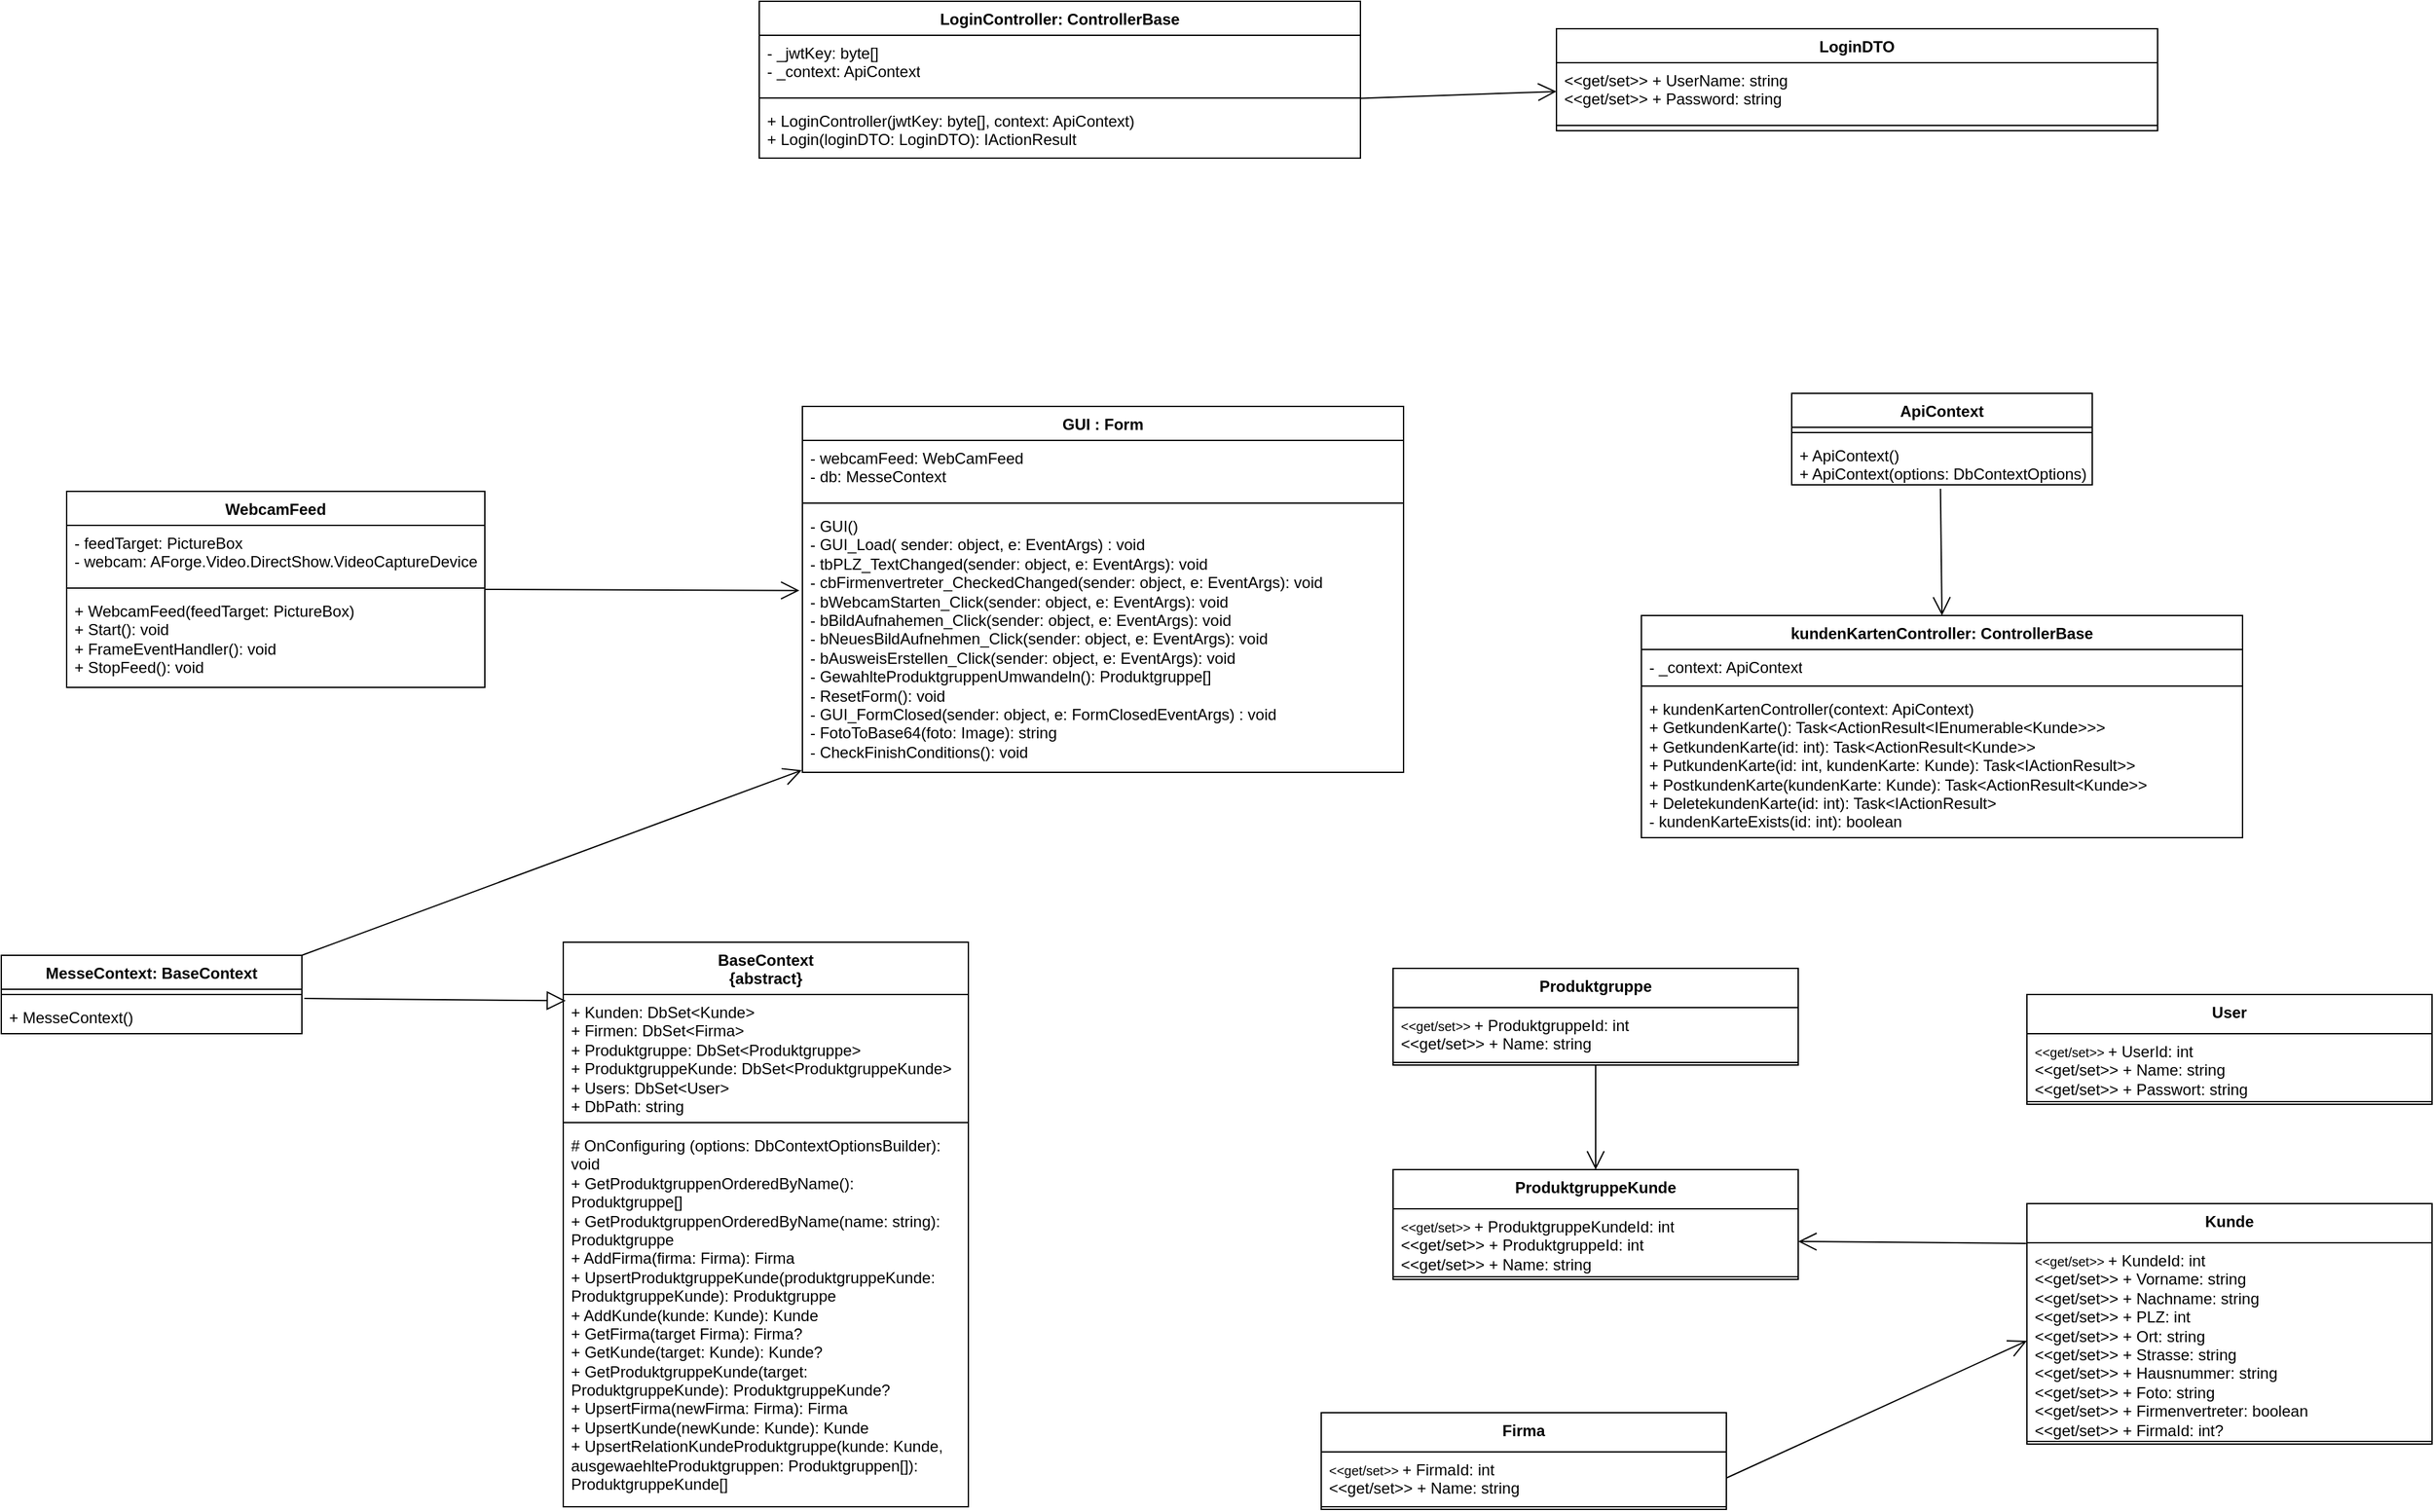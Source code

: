 <mxfile version="22.1.21" type="device">
  <diagram id="C5RBs43oDa-KdzZeNtuy" name="Page-1">
    <mxGraphModel dx="2420" dy="1998" grid="1" gridSize="10" guides="1" tooltips="1" connect="1" arrows="1" fold="1" page="1" pageScale="1" pageWidth="827" pageHeight="1169" math="0" shadow="0">
      <root>
        <mxCell id="WIyWlLk6GJQsqaUBKTNV-0" />
        <mxCell id="WIyWlLk6GJQsqaUBKTNV-1" parent="WIyWlLk6GJQsqaUBKTNV-0" />
        <mxCell id="BIAJ-L611Rqp3ycmqJVY-12" value="GUI : Form" style="swimlane;fontStyle=1;align=center;verticalAlign=top;childLayout=stackLayout;horizontal=1;startSize=26;horizontalStack=0;resizeParent=1;resizeParentMax=0;resizeLast=0;collapsible=1;marginBottom=0;whiteSpace=wrap;html=1;" parent="WIyWlLk6GJQsqaUBKTNV-1" vertex="1">
          <mxGeometry x="183" y="-410" width="460" height="280" as="geometry" />
        </mxCell>
        <mxCell id="BIAJ-L611Rqp3ycmqJVY-13" value="- webcamFeed: WebCamFeed&lt;br&gt;- db: MesseContext" style="text;strokeColor=none;fillColor=none;align=left;verticalAlign=top;spacingLeft=4;spacingRight=4;overflow=hidden;rotatable=0;points=[[0,0.5],[1,0.5]];portConstraint=eastwest;whiteSpace=wrap;html=1;" parent="BIAJ-L611Rqp3ycmqJVY-12" vertex="1">
          <mxGeometry y="26" width="460" height="44" as="geometry" />
        </mxCell>
        <mxCell id="BIAJ-L611Rqp3ycmqJVY-14" value="" style="line;strokeWidth=1;fillColor=none;align=left;verticalAlign=middle;spacingTop=-1;spacingLeft=3;spacingRight=3;rotatable=0;labelPosition=right;points=[];portConstraint=eastwest;strokeColor=inherit;" parent="BIAJ-L611Rqp3ycmqJVY-12" vertex="1">
          <mxGeometry y="70" width="460" height="8" as="geometry" />
        </mxCell>
        <mxCell id="BIAJ-L611Rqp3ycmqJVY-15" value="- GUI()&lt;br&gt;- GUI_Load( sender: object, e: EventArgs) : void&lt;br&gt;- tbPLZ_TextChanged(sender: object, e: EventArgs): void&lt;br&gt;- cbFirmenvertreter_CheckedChanged(sender: object, e: EventArgs): void&lt;br&gt;- bWebcamStarten_Click(sender: object, e: EventArgs): void&lt;br&gt;- bBildAufnahemen_Click(sender: object, e: EventArgs): void&lt;br&gt;- bNeuesBildAufnehmen_Click(sender: object, e: EventArgs): void&lt;br&gt;- bAusweisErstellen_Click(sender: object, e: EventArgs): void&lt;br&gt;- GewahlteProduktgruppenUmwandeln(): Produktgruppe[]&lt;br&gt;- ResetForm(): void&lt;br&gt;- GUI_FormClosed(sender: object, e: FormClosedEventArgs) : void&lt;br&gt;- FotoToBase64(foto: Image): string&lt;br&gt;- CheckFinishConditions(): void" style="text;strokeColor=none;fillColor=none;align=left;verticalAlign=top;spacingLeft=4;spacingRight=4;overflow=hidden;rotatable=0;points=[[0,0.5],[1,0.5]];portConstraint=eastwest;whiteSpace=wrap;html=1;" parent="BIAJ-L611Rqp3ycmqJVY-12" vertex="1">
          <mxGeometry y="78" width="460" height="202" as="geometry" />
        </mxCell>
        <mxCell id="BIAJ-L611Rqp3ycmqJVY-16" value="WebcamFeed" style="swimlane;fontStyle=1;align=center;verticalAlign=top;childLayout=stackLayout;horizontal=1;startSize=26;horizontalStack=0;resizeParent=1;resizeParentMax=0;resizeLast=0;collapsible=1;marginBottom=0;whiteSpace=wrap;html=1;" parent="WIyWlLk6GJQsqaUBKTNV-1" vertex="1">
          <mxGeometry x="-380" y="-345" width="320" height="150" as="geometry" />
        </mxCell>
        <mxCell id="BIAJ-L611Rqp3ycmqJVY-17" value="- feedTarget: PictureBox&lt;br&gt;- webcam: AForge.Video.DirectShow.VideoCaptureDevice" style="text;strokeColor=none;fillColor=none;align=left;verticalAlign=top;spacingLeft=4;spacingRight=4;overflow=hidden;rotatable=0;points=[[0,0.5],[1,0.5]];portConstraint=eastwest;whiteSpace=wrap;html=1;" parent="BIAJ-L611Rqp3ycmqJVY-16" vertex="1">
          <mxGeometry y="26" width="320" height="44" as="geometry" />
        </mxCell>
        <mxCell id="BIAJ-L611Rqp3ycmqJVY-18" value="" style="line;strokeWidth=1;fillColor=none;align=left;verticalAlign=middle;spacingTop=-1;spacingLeft=3;spacingRight=3;rotatable=0;labelPosition=right;points=[];portConstraint=eastwest;strokeColor=inherit;" parent="BIAJ-L611Rqp3ycmqJVY-16" vertex="1">
          <mxGeometry y="70" width="320" height="8" as="geometry" />
        </mxCell>
        <mxCell id="BIAJ-L611Rqp3ycmqJVY-19" value="+ WebcamFeed(feedTarget: PictureBox)&lt;br&gt;+ Start(): void&lt;br&gt;+ FrameEventHandler(): void&lt;br&gt;+ StopFeed(): void" style="text;strokeColor=none;fillColor=none;align=left;verticalAlign=top;spacingLeft=4;spacingRight=4;overflow=hidden;rotatable=0;points=[[0,0.5],[1,0.5]];portConstraint=eastwest;whiteSpace=wrap;html=1;" parent="BIAJ-L611Rqp3ycmqJVY-16" vertex="1">
          <mxGeometry y="78" width="320" height="72" as="geometry" />
        </mxCell>
        <mxCell id="BIAJ-L611Rqp3ycmqJVY-20" value="MesseContext: BaseContext" style="swimlane;fontStyle=1;align=center;verticalAlign=top;childLayout=stackLayout;horizontal=1;startSize=26;horizontalStack=0;resizeParent=1;resizeParentMax=0;resizeLast=0;collapsible=1;marginBottom=0;whiteSpace=wrap;html=1;" parent="WIyWlLk6GJQsqaUBKTNV-1" vertex="1">
          <mxGeometry x="-430" y="10" width="230" height="60" as="geometry" />
        </mxCell>
        <mxCell id="BIAJ-L611Rqp3ycmqJVY-22" value="" style="line;strokeWidth=1;fillColor=none;align=left;verticalAlign=middle;spacingTop=-1;spacingLeft=3;spacingRight=3;rotatable=0;labelPosition=right;points=[];portConstraint=eastwest;strokeColor=inherit;" parent="BIAJ-L611Rqp3ycmqJVY-20" vertex="1">
          <mxGeometry y="26" width="230" height="8" as="geometry" />
        </mxCell>
        <mxCell id="BIAJ-L611Rqp3ycmqJVY-23" value="+ MesseContext()" style="text;strokeColor=none;fillColor=none;align=left;verticalAlign=top;spacingLeft=4;spacingRight=4;overflow=hidden;rotatable=0;points=[[0,0.5],[1,0.5]];portConstraint=eastwest;whiteSpace=wrap;html=1;" parent="BIAJ-L611Rqp3ycmqJVY-20" vertex="1">
          <mxGeometry y="34" width="230" height="26" as="geometry" />
        </mxCell>
        <mxCell id="BIAJ-L611Rqp3ycmqJVY-24" value="ApiContext" style="swimlane;fontStyle=1;align=center;verticalAlign=top;childLayout=stackLayout;horizontal=1;startSize=26;horizontalStack=0;resizeParent=1;resizeParentMax=0;resizeLast=0;collapsible=1;marginBottom=0;whiteSpace=wrap;html=1;" parent="WIyWlLk6GJQsqaUBKTNV-1" vertex="1">
          <mxGeometry x="940" y="-420" width="230" height="70" as="geometry" />
        </mxCell>
        <mxCell id="BIAJ-L611Rqp3ycmqJVY-25" value="" style="line;strokeWidth=1;fillColor=none;align=left;verticalAlign=middle;spacingTop=-1;spacingLeft=3;spacingRight=3;rotatable=0;labelPosition=right;points=[];portConstraint=eastwest;strokeColor=inherit;" parent="BIAJ-L611Rqp3ycmqJVY-24" vertex="1">
          <mxGeometry y="26" width="230" height="8" as="geometry" />
        </mxCell>
        <mxCell id="BIAJ-L611Rqp3ycmqJVY-26" value="+ ApiContext()&lt;br&gt;+ ApiContext(options: DbContextOptions)" style="text;strokeColor=none;fillColor=none;align=left;verticalAlign=top;spacingLeft=4;spacingRight=4;overflow=hidden;rotatable=0;points=[[0,0.5],[1,0.5]];portConstraint=eastwest;whiteSpace=wrap;html=1;" parent="BIAJ-L611Rqp3ycmqJVY-24" vertex="1">
          <mxGeometry y="34" width="230" height="36" as="geometry" />
        </mxCell>
        <mxCell id="BIAJ-L611Rqp3ycmqJVY-27" value="BaseContext&lt;br&gt;{abstract}" style="swimlane;fontStyle=1;align=center;verticalAlign=top;childLayout=stackLayout;horizontal=1;startSize=40;horizontalStack=0;resizeParent=1;resizeParentMax=0;resizeLast=0;collapsible=1;marginBottom=0;whiteSpace=wrap;html=1;" parent="WIyWlLk6GJQsqaUBKTNV-1" vertex="1">
          <mxGeometry width="310" height="432" as="geometry">
            <mxRectangle x="-300" y="390" width="110" height="30" as="alternateBounds" />
          </mxGeometry>
        </mxCell>
        <mxCell id="BIAJ-L611Rqp3ycmqJVY-28" value="+ Kunden: DbSet&amp;lt;Kunde&amp;gt;&lt;br&gt;+ Firmen: DbSet&amp;lt;Firma&amp;gt;&lt;br&gt;+ Produktgruppe: DbSet&amp;lt;Produktgruppe&amp;gt;&lt;br&gt;+ ProduktgruppeKunde: DbSet&amp;lt;ProduktgruppeKunde&amp;gt;&lt;br&gt;+ Users: DbSet&amp;lt;User&amp;gt;&lt;br&gt;+ DbPath: string" style="text;strokeColor=none;fillColor=none;align=left;verticalAlign=top;spacingLeft=4;spacingRight=4;overflow=hidden;rotatable=0;points=[[0,0.5],[1,0.5]];portConstraint=eastwest;whiteSpace=wrap;html=1;" parent="BIAJ-L611Rqp3ycmqJVY-27" vertex="1">
          <mxGeometry y="40" width="310" height="94" as="geometry" />
        </mxCell>
        <mxCell id="BIAJ-L611Rqp3ycmqJVY-29" value="" style="line;strokeWidth=1;fillColor=none;align=left;verticalAlign=middle;spacingTop=-1;spacingLeft=3;spacingRight=3;rotatable=0;labelPosition=right;points=[];portConstraint=eastwest;strokeColor=inherit;" parent="BIAJ-L611Rqp3ycmqJVY-27" vertex="1">
          <mxGeometry y="134" width="310" height="8" as="geometry" />
        </mxCell>
        <mxCell id="BIAJ-L611Rqp3ycmqJVY-30" value="# OnConfiguring (options:&amp;nbsp;DbContextOptionsBuilder): void&lt;br&gt;+ GetProduktgruppenOrderedByName(): Produktgruppe[]&lt;br&gt;+ GetProduktgruppenOrderedByName(name: string): Produktgruppe&lt;br&gt;+ AddFirma(firma: Firma): Firma&lt;br&gt;+ UpsertProduktgruppeKunde(produktgruppeKunde: ProduktgruppeKunde): Produktgruppe&lt;br&gt;+ AddKunde(kunde: Kunde): Kunde&lt;br&gt;+ GetFirma(target Firma): Firma?&lt;br&gt;+ GetKunde(target: Kunde): Kunde?&lt;br&gt;+ GetProduktgruppeKunde(target: ProduktgruppeKunde): ProduktgruppeKunde?&lt;br&gt;+ UpsertFirma(newFirma: Firma): Firma&lt;br&gt;+ UpsertKunde(newKunde: Kunde): Kunde&lt;br&gt;+ UpsertRelationKundeProduktgruppe(kunde: Kunde, ausgewaehlteProduktgruppen: Produktgruppen[]): ProduktgruppeKunde[]&lt;br&gt;" style="text;strokeColor=none;fillColor=none;align=left;verticalAlign=top;spacingLeft=4;spacingRight=4;overflow=hidden;rotatable=0;points=[[0,0.5],[1,0.5]];portConstraint=eastwest;whiteSpace=wrap;html=1;" parent="BIAJ-L611Rqp3ycmqJVY-27" vertex="1">
          <mxGeometry y="142" width="310" height="290" as="geometry" />
        </mxCell>
        <mxCell id="I71dko-NS_L6EX8RtzcQ-0" value="Firma" style="swimlane;fontStyle=1;align=center;verticalAlign=top;childLayout=stackLayout;horizontal=1;startSize=30;horizontalStack=0;resizeParent=1;resizeParentMax=0;resizeLast=0;collapsible=1;marginBottom=0;whiteSpace=wrap;html=1;" vertex="1" parent="WIyWlLk6GJQsqaUBKTNV-1">
          <mxGeometry x="580" y="360" width="310" height="74" as="geometry">
            <mxRectangle x="-300" y="390" width="110" height="30" as="alternateBounds" />
          </mxGeometry>
        </mxCell>
        <mxCell id="I71dko-NS_L6EX8RtzcQ-1" value="&lt;span style=&quot;font-size: 10px;&quot;&gt;&amp;lt;&amp;lt;get/set&amp;gt;&amp;gt;&amp;nbsp;&lt;/span&gt;+ FirmaId: int&lt;br&gt;&amp;lt;&amp;lt;get/set&amp;gt;&amp;gt;&amp;nbsp;+ Name: string" style="text;strokeColor=none;fillColor=none;align=left;verticalAlign=top;spacingLeft=4;spacingRight=4;overflow=hidden;rotatable=0;points=[[0,0.5],[1,0.5]];portConstraint=eastwest;whiteSpace=wrap;html=1;" vertex="1" parent="I71dko-NS_L6EX8RtzcQ-0">
          <mxGeometry y="30" width="310" height="40" as="geometry" />
        </mxCell>
        <mxCell id="I71dko-NS_L6EX8RtzcQ-2" value="" style="line;strokeWidth=1;fillColor=none;align=left;verticalAlign=middle;spacingTop=-1;spacingLeft=3;spacingRight=3;rotatable=0;labelPosition=right;points=[];portConstraint=eastwest;strokeColor=inherit;" vertex="1" parent="I71dko-NS_L6EX8RtzcQ-0">
          <mxGeometry y="70" width="310" height="4" as="geometry" />
        </mxCell>
        <mxCell id="I71dko-NS_L6EX8RtzcQ-4" value="Kunde" style="swimlane;fontStyle=1;align=center;verticalAlign=top;childLayout=stackLayout;horizontal=1;startSize=30;horizontalStack=0;resizeParent=1;resizeParentMax=0;resizeLast=0;collapsible=1;marginBottom=0;whiteSpace=wrap;html=1;" vertex="1" parent="WIyWlLk6GJQsqaUBKTNV-1">
          <mxGeometry x="1120" y="200" width="310" height="184" as="geometry">
            <mxRectangle x="-300" y="390" width="110" height="30" as="alternateBounds" />
          </mxGeometry>
        </mxCell>
        <mxCell id="I71dko-NS_L6EX8RtzcQ-5" value="&lt;span style=&quot;font-size: 10px;&quot;&gt;&amp;lt;&amp;lt;get/set&amp;gt;&amp;gt;&amp;nbsp;&lt;/span&gt;+ KundeId: int&lt;br&gt;&amp;lt;&amp;lt;get/set&amp;gt;&amp;gt;&amp;nbsp;+ Vorname: string&lt;br&gt;&amp;lt;&amp;lt;get/set&amp;gt;&amp;gt;&amp;nbsp;+ Nachname: string&lt;br&gt;&amp;lt;&amp;lt;get/set&amp;gt;&amp;gt;&amp;nbsp;+ PLZ: int&lt;br&gt;&amp;lt;&amp;lt;get/set&amp;gt;&amp;gt;&amp;nbsp;+ Ort: string&lt;br&gt;&amp;lt;&amp;lt;get/set&amp;gt;&amp;gt;&amp;nbsp;+ Strasse: string&lt;br&gt;&amp;lt;&amp;lt;get/set&amp;gt;&amp;gt;&amp;nbsp;+ Hausnummer: string&lt;br&gt;&amp;lt;&amp;lt;get/set&amp;gt;&amp;gt;&amp;nbsp;+ Foto: string&lt;br&gt;&amp;lt;&amp;lt;get/set&amp;gt;&amp;gt;&amp;nbsp;+ Firmenvertreter: boolean&lt;br&gt;&amp;lt;&amp;lt;get/set&amp;gt;&amp;gt; + FirmaId: int?" style="text;strokeColor=none;fillColor=none;align=left;verticalAlign=top;spacingLeft=4;spacingRight=4;overflow=hidden;rotatable=0;points=[[0,0.5],[1,0.5]];portConstraint=eastwest;whiteSpace=wrap;html=1;" vertex="1" parent="I71dko-NS_L6EX8RtzcQ-4">
          <mxGeometry y="30" width="310" height="150" as="geometry" />
        </mxCell>
        <mxCell id="I71dko-NS_L6EX8RtzcQ-6" value="" style="line;strokeWidth=1;fillColor=none;align=left;verticalAlign=middle;spacingTop=-1;spacingLeft=3;spacingRight=3;rotatable=0;labelPosition=right;points=[];portConstraint=eastwest;strokeColor=inherit;" vertex="1" parent="I71dko-NS_L6EX8RtzcQ-4">
          <mxGeometry y="180" width="310" height="4" as="geometry" />
        </mxCell>
        <mxCell id="I71dko-NS_L6EX8RtzcQ-7" value="Produktgruppe" style="swimlane;fontStyle=1;align=center;verticalAlign=top;childLayout=stackLayout;horizontal=1;startSize=30;horizontalStack=0;resizeParent=1;resizeParentMax=0;resizeLast=0;collapsible=1;marginBottom=0;whiteSpace=wrap;html=1;" vertex="1" parent="WIyWlLk6GJQsqaUBKTNV-1">
          <mxGeometry x="635" y="20" width="310" height="74" as="geometry">
            <mxRectangle x="-300" y="390" width="110" height="30" as="alternateBounds" />
          </mxGeometry>
        </mxCell>
        <mxCell id="I71dko-NS_L6EX8RtzcQ-8" value="&lt;span style=&quot;font-size: 10px;&quot;&gt;&amp;lt;&amp;lt;get/set&amp;gt;&amp;gt;&amp;nbsp;&lt;/span&gt;+ ProduktgruppeId: int&lt;br&gt;&amp;lt;&amp;lt;get/set&amp;gt;&amp;gt;&amp;nbsp;+ Name: string" style="text;strokeColor=none;fillColor=none;align=left;verticalAlign=top;spacingLeft=4;spacingRight=4;overflow=hidden;rotatable=0;points=[[0,0.5],[1,0.5]];portConstraint=eastwest;whiteSpace=wrap;html=1;" vertex="1" parent="I71dko-NS_L6EX8RtzcQ-7">
          <mxGeometry y="30" width="310" height="40" as="geometry" />
        </mxCell>
        <mxCell id="I71dko-NS_L6EX8RtzcQ-9" value="" style="line;strokeWidth=1;fillColor=none;align=left;verticalAlign=middle;spacingTop=-1;spacingLeft=3;spacingRight=3;rotatable=0;labelPosition=right;points=[];portConstraint=eastwest;strokeColor=inherit;" vertex="1" parent="I71dko-NS_L6EX8RtzcQ-7">
          <mxGeometry y="70" width="310" height="4" as="geometry" />
        </mxCell>
        <mxCell id="I71dko-NS_L6EX8RtzcQ-10" value="ProduktgruppeKunde" style="swimlane;fontStyle=1;align=center;verticalAlign=top;childLayout=stackLayout;horizontal=1;startSize=30;horizontalStack=0;resizeParent=1;resizeParentMax=0;resizeLast=0;collapsible=1;marginBottom=0;whiteSpace=wrap;html=1;" vertex="1" parent="WIyWlLk6GJQsqaUBKTNV-1">
          <mxGeometry x="635" y="174" width="310" height="84" as="geometry">
            <mxRectangle x="-300" y="390" width="110" height="30" as="alternateBounds" />
          </mxGeometry>
        </mxCell>
        <mxCell id="I71dko-NS_L6EX8RtzcQ-11" value="&lt;span style=&quot;font-size: 10px;&quot;&gt;&amp;lt;&amp;lt;get/set&amp;gt;&amp;gt;&amp;nbsp;&lt;/span&gt;+ ProduktgruppeKundeId: int&lt;br&gt;&amp;lt;&amp;lt;get/set&amp;gt;&amp;gt;&amp;nbsp;+ ProduktgruppeId: int&lt;br&gt;&amp;lt;&amp;lt;get/set&amp;gt;&amp;gt; + Name: string" style="text;strokeColor=none;fillColor=none;align=left;verticalAlign=top;spacingLeft=4;spacingRight=4;overflow=hidden;rotatable=0;points=[[0,0.5],[1,0.5]];portConstraint=eastwest;whiteSpace=wrap;html=1;" vertex="1" parent="I71dko-NS_L6EX8RtzcQ-10">
          <mxGeometry y="30" width="310" height="50" as="geometry" />
        </mxCell>
        <mxCell id="I71dko-NS_L6EX8RtzcQ-12" value="" style="line;strokeWidth=1;fillColor=none;align=left;verticalAlign=middle;spacingTop=-1;spacingLeft=3;spacingRight=3;rotatable=0;labelPosition=right;points=[];portConstraint=eastwest;strokeColor=inherit;" vertex="1" parent="I71dko-NS_L6EX8RtzcQ-10">
          <mxGeometry y="80" width="310" height="4" as="geometry" />
        </mxCell>
        <mxCell id="I71dko-NS_L6EX8RtzcQ-13" value="User" style="swimlane;fontStyle=1;align=center;verticalAlign=top;childLayout=stackLayout;horizontal=1;startSize=30;horizontalStack=0;resizeParent=1;resizeParentMax=0;resizeLast=0;collapsible=1;marginBottom=0;whiteSpace=wrap;html=1;" vertex="1" parent="WIyWlLk6GJQsqaUBKTNV-1">
          <mxGeometry x="1120" y="40" width="310" height="84" as="geometry">
            <mxRectangle x="-300" y="390" width="110" height="30" as="alternateBounds" />
          </mxGeometry>
        </mxCell>
        <mxCell id="I71dko-NS_L6EX8RtzcQ-14" value="&lt;span style=&quot;font-size: 10px;&quot;&gt;&amp;lt;&amp;lt;get/set&amp;gt;&amp;gt;&amp;nbsp;&lt;/span&gt;+ UserId: int&lt;br&gt;&amp;lt;&amp;lt;get/set&amp;gt;&amp;gt;&amp;nbsp;+ Name: string&lt;br&gt;&amp;lt;&amp;lt;get/set&amp;gt;&amp;gt; + Passwort: string" style="text;strokeColor=none;fillColor=none;align=left;verticalAlign=top;spacingLeft=4;spacingRight=4;overflow=hidden;rotatable=0;points=[[0,0.5],[1,0.5]];portConstraint=eastwest;whiteSpace=wrap;html=1;" vertex="1" parent="I71dko-NS_L6EX8RtzcQ-13">
          <mxGeometry y="30" width="310" height="50" as="geometry" />
        </mxCell>
        <mxCell id="I71dko-NS_L6EX8RtzcQ-15" value="" style="line;strokeWidth=1;fillColor=none;align=left;verticalAlign=middle;spacingTop=-1;spacingLeft=3;spacingRight=3;rotatable=0;labelPosition=right;points=[];portConstraint=eastwest;strokeColor=inherit;" vertex="1" parent="I71dko-NS_L6EX8RtzcQ-13">
          <mxGeometry y="80" width="310" height="4" as="geometry" />
        </mxCell>
        <mxCell id="I71dko-NS_L6EX8RtzcQ-16" value="kundenKartenController: ControllerBase" style="swimlane;fontStyle=1;align=center;verticalAlign=top;childLayout=stackLayout;horizontal=1;startSize=26;horizontalStack=0;resizeParent=1;resizeParentMax=0;resizeLast=0;collapsible=1;marginBottom=0;whiteSpace=wrap;html=1;" vertex="1" parent="WIyWlLk6GJQsqaUBKTNV-1">
          <mxGeometry x="825" y="-250" width="460" height="170" as="geometry" />
        </mxCell>
        <mxCell id="I71dko-NS_L6EX8RtzcQ-17" value="- _context: ApiContext" style="text;strokeColor=none;fillColor=none;align=left;verticalAlign=top;spacingLeft=4;spacingRight=4;overflow=hidden;rotatable=0;points=[[0,0.5],[1,0.5]];portConstraint=eastwest;whiteSpace=wrap;html=1;" vertex="1" parent="I71dko-NS_L6EX8RtzcQ-16">
          <mxGeometry y="26" width="460" height="24" as="geometry" />
        </mxCell>
        <mxCell id="I71dko-NS_L6EX8RtzcQ-18" value="" style="line;strokeWidth=1;fillColor=none;align=left;verticalAlign=middle;spacingTop=-1;spacingLeft=3;spacingRight=3;rotatable=0;labelPosition=right;points=[];portConstraint=eastwest;strokeColor=inherit;" vertex="1" parent="I71dko-NS_L6EX8RtzcQ-16">
          <mxGeometry y="50" width="460" height="8" as="geometry" />
        </mxCell>
        <mxCell id="I71dko-NS_L6EX8RtzcQ-19" value="+ kundenKartenController(context: ApiContext)&lt;br&gt;+ GetkundenKarte(): Task&amp;lt;ActionResult&amp;lt;IEnumerable&amp;lt;Kunde&amp;gt;&amp;gt;&amp;gt;&lt;br&gt;+ GetkundenKarte(id: int): Task&amp;lt;ActionResult&amp;lt;Kunde&amp;gt;&amp;gt;&lt;br&gt;+ PutkundenKarte(id: int, kundenKarte: Kunde): Task&amp;lt;IActionResult&amp;gt;&amp;gt;&lt;br&gt;+ PostkundenKarte(kundenKarte: Kunde): Task&amp;lt;ActionResult&amp;lt;Kunde&amp;gt;&amp;gt;&lt;br&gt;+ DeletekundenKarte(id: int): Task&amp;lt;IActionResult&amp;gt;&lt;br&gt;- kundenKarteExists(id: int): boolean" style="text;strokeColor=none;fillColor=none;align=left;verticalAlign=top;spacingLeft=4;spacingRight=4;overflow=hidden;rotatable=0;points=[[0,0.5],[1,0.5]];portConstraint=eastwest;whiteSpace=wrap;html=1;" vertex="1" parent="I71dko-NS_L6EX8RtzcQ-16">
          <mxGeometry y="58" width="460" height="112" as="geometry" />
        </mxCell>
        <mxCell id="I71dko-NS_L6EX8RtzcQ-24" value="LoginController: ControllerBase" style="swimlane;fontStyle=1;align=center;verticalAlign=top;childLayout=stackLayout;horizontal=1;startSize=26;horizontalStack=0;resizeParent=1;resizeParentMax=0;resizeLast=0;collapsible=1;marginBottom=0;whiteSpace=wrap;html=1;" vertex="1" parent="WIyWlLk6GJQsqaUBKTNV-1">
          <mxGeometry x="150" y="-720" width="460" height="120" as="geometry" />
        </mxCell>
        <mxCell id="I71dko-NS_L6EX8RtzcQ-25" value="- _jwtKey: byte[]&lt;br&gt;- _context: ApiContext" style="text;strokeColor=none;fillColor=none;align=left;verticalAlign=top;spacingLeft=4;spacingRight=4;overflow=hidden;rotatable=0;points=[[0,0.5],[1,0.5]];portConstraint=eastwest;whiteSpace=wrap;html=1;" vertex="1" parent="I71dko-NS_L6EX8RtzcQ-24">
          <mxGeometry y="26" width="460" height="44" as="geometry" />
        </mxCell>
        <mxCell id="I71dko-NS_L6EX8RtzcQ-26" value="" style="line;strokeWidth=1;fillColor=none;align=left;verticalAlign=middle;spacingTop=-1;spacingLeft=3;spacingRight=3;rotatable=0;labelPosition=right;points=[];portConstraint=eastwest;strokeColor=inherit;" vertex="1" parent="I71dko-NS_L6EX8RtzcQ-24">
          <mxGeometry y="70" width="460" height="8" as="geometry" />
        </mxCell>
        <mxCell id="I71dko-NS_L6EX8RtzcQ-27" value="+ LoginController(jwtKey: byte[], context: ApiContext)&lt;br&gt;+ Login(loginDTO: LoginDTO): IActionResult" style="text;strokeColor=none;fillColor=none;align=left;verticalAlign=top;spacingLeft=4;spacingRight=4;overflow=hidden;rotatable=0;points=[[0,0.5],[1,0.5]];portConstraint=eastwest;whiteSpace=wrap;html=1;" vertex="1" parent="I71dko-NS_L6EX8RtzcQ-24">
          <mxGeometry y="78" width="460" height="42" as="geometry" />
        </mxCell>
        <mxCell id="I71dko-NS_L6EX8RtzcQ-28" value="LoginDTO" style="swimlane;fontStyle=1;align=center;verticalAlign=top;childLayout=stackLayout;horizontal=1;startSize=26;horizontalStack=0;resizeParent=1;resizeParentMax=0;resizeLast=0;collapsible=1;marginBottom=0;whiteSpace=wrap;html=1;" vertex="1" parent="WIyWlLk6GJQsqaUBKTNV-1">
          <mxGeometry x="760" y="-699" width="460" height="78" as="geometry" />
        </mxCell>
        <mxCell id="I71dko-NS_L6EX8RtzcQ-29" value="&amp;lt;&amp;lt;get/set&amp;gt;&amp;gt; + UserName: string&lt;br&gt;&amp;lt;&amp;lt;get/set&amp;gt;&amp;gt; + Password: string" style="text;strokeColor=none;fillColor=none;align=left;verticalAlign=top;spacingLeft=4;spacingRight=4;overflow=hidden;rotatable=0;points=[[0,0.5],[1,0.5]];portConstraint=eastwest;whiteSpace=wrap;html=1;" vertex="1" parent="I71dko-NS_L6EX8RtzcQ-28">
          <mxGeometry y="26" width="460" height="44" as="geometry" />
        </mxCell>
        <mxCell id="I71dko-NS_L6EX8RtzcQ-30" value="" style="line;strokeWidth=1;fillColor=none;align=left;verticalAlign=middle;spacingTop=-1;spacingLeft=3;spacingRight=3;rotatable=0;labelPosition=right;points=[];portConstraint=eastwest;strokeColor=inherit;" vertex="1" parent="I71dko-NS_L6EX8RtzcQ-28">
          <mxGeometry y="70" width="460" height="8" as="geometry" />
        </mxCell>
        <mxCell id="I71dko-NS_L6EX8RtzcQ-40" value="" style="endArrow=open;endFill=1;endSize=12;html=1;rounded=0;exitX=1;exitY=0.625;exitDx=0;exitDy=0;exitPerimeter=0;entryX=-0.005;entryY=0.311;entryDx=0;entryDy=0;entryPerimeter=0;" edge="1" parent="WIyWlLk6GJQsqaUBKTNV-1" source="BIAJ-L611Rqp3ycmqJVY-18" target="BIAJ-L611Rqp3ycmqJVY-15">
          <mxGeometry width="160" relative="1" as="geometry">
            <mxPoint x="50" y="-260" as="sourcePoint" />
            <mxPoint x="210" y="-260" as="targetPoint" />
          </mxGeometry>
        </mxCell>
        <mxCell id="I71dko-NS_L6EX8RtzcQ-41" value="" style="endArrow=block;endFill=0;endSize=12;html=1;rounded=0;exitX=1.008;exitY=-0.038;exitDx=0;exitDy=0;exitPerimeter=0;entryX=0.006;entryY=0.051;entryDx=0;entryDy=0;entryPerimeter=0;" edge="1" parent="WIyWlLk6GJQsqaUBKTNV-1" source="BIAJ-L611Rqp3ycmqJVY-23" target="BIAJ-L611Rqp3ycmqJVY-28">
          <mxGeometry width="160" relative="1" as="geometry">
            <mxPoint x="60" y="50" as="sourcePoint" />
            <mxPoint x="220" y="50" as="targetPoint" />
          </mxGeometry>
        </mxCell>
        <mxCell id="I71dko-NS_L6EX8RtzcQ-42" value="" style="endArrow=open;endFill=1;endSize=12;html=1;rounded=0;exitX=1;exitY=0.5;exitDx=0;exitDy=0;entryX=0;entryY=0.5;entryDx=0;entryDy=0;" edge="1" parent="WIyWlLk6GJQsqaUBKTNV-1" source="I71dko-NS_L6EX8RtzcQ-1" target="I71dko-NS_L6EX8RtzcQ-5">
          <mxGeometry width="160" relative="1" as="geometry">
            <mxPoint x="910" y="490" as="sourcePoint" />
            <mxPoint x="1070" y="490" as="targetPoint" />
          </mxGeometry>
        </mxCell>
        <mxCell id="I71dko-NS_L6EX8RtzcQ-43" value="" style="endArrow=open;endFill=1;endSize=12;html=1;rounded=0;exitX=-0.002;exitY=0.003;exitDx=0;exitDy=0;exitPerimeter=0;entryX=1;entryY=0.5;entryDx=0;entryDy=0;" edge="1" parent="WIyWlLk6GJQsqaUBKTNV-1" source="I71dko-NS_L6EX8RtzcQ-5" target="I71dko-NS_L6EX8RtzcQ-11">
          <mxGeometry width="160" relative="1" as="geometry">
            <mxPoint x="1040" y="450" as="sourcePoint" />
            <mxPoint x="1200" y="450" as="targetPoint" />
          </mxGeometry>
        </mxCell>
        <mxCell id="I71dko-NS_L6EX8RtzcQ-44" value="" style="endArrow=open;endFill=1;endSize=12;html=1;rounded=0;exitX=0.5;exitY=1;exitDx=0;exitDy=0;entryX=0.5;entryY=0;entryDx=0;entryDy=0;" edge="1" parent="WIyWlLk6GJQsqaUBKTNV-1" source="I71dko-NS_L6EX8RtzcQ-7" target="I71dko-NS_L6EX8RtzcQ-10">
          <mxGeometry width="160" relative="1" as="geometry">
            <mxPoint x="480" y="140" as="sourcePoint" />
            <mxPoint x="550" y="150" as="targetPoint" />
          </mxGeometry>
        </mxCell>
        <mxCell id="I71dko-NS_L6EX8RtzcQ-45" value="" style="endArrow=open;endFill=1;endSize=12;html=1;rounded=0;exitX=1;exitY=0;exitDx=0;exitDy=0;entryX=-0.001;entryY=0.992;entryDx=0;entryDy=0;entryPerimeter=0;" edge="1" parent="WIyWlLk6GJQsqaUBKTNV-1" source="BIAJ-L611Rqp3ycmqJVY-20" target="BIAJ-L611Rqp3ycmqJVY-15">
          <mxGeometry width="160" relative="1" as="geometry">
            <mxPoint x="20" y="-150" as="sourcePoint" />
            <mxPoint x="180" y="-150" as="targetPoint" />
          </mxGeometry>
        </mxCell>
        <mxCell id="I71dko-NS_L6EX8RtzcQ-46" value="" style="endArrow=open;endFill=1;endSize=12;html=1;rounded=0;exitX=0.495;exitY=1.083;exitDx=0;exitDy=0;exitPerimeter=0;entryX=0.5;entryY=0;entryDx=0;entryDy=0;" edge="1" parent="WIyWlLk6GJQsqaUBKTNV-1" source="BIAJ-L611Rqp3ycmqJVY-26" target="I71dko-NS_L6EX8RtzcQ-16">
          <mxGeometry width="160" relative="1" as="geometry">
            <mxPoint x="730" y="-320" as="sourcePoint" />
            <mxPoint x="890" y="-320" as="targetPoint" />
          </mxGeometry>
        </mxCell>
        <mxCell id="I71dko-NS_L6EX8RtzcQ-47" value="" style="endArrow=open;endFill=1;endSize=12;html=1;rounded=0;exitX=1;exitY=-0.089;exitDx=0;exitDy=0;exitPerimeter=0;entryX=0;entryY=0.5;entryDx=0;entryDy=0;" edge="1" parent="WIyWlLk6GJQsqaUBKTNV-1" source="I71dko-NS_L6EX8RtzcQ-27" target="I71dko-NS_L6EX8RtzcQ-29">
          <mxGeometry width="160" relative="1" as="geometry">
            <mxPoint x="700" y="-530" as="sourcePoint" />
            <mxPoint x="860" y="-530" as="targetPoint" />
          </mxGeometry>
        </mxCell>
      </root>
    </mxGraphModel>
  </diagram>
</mxfile>
